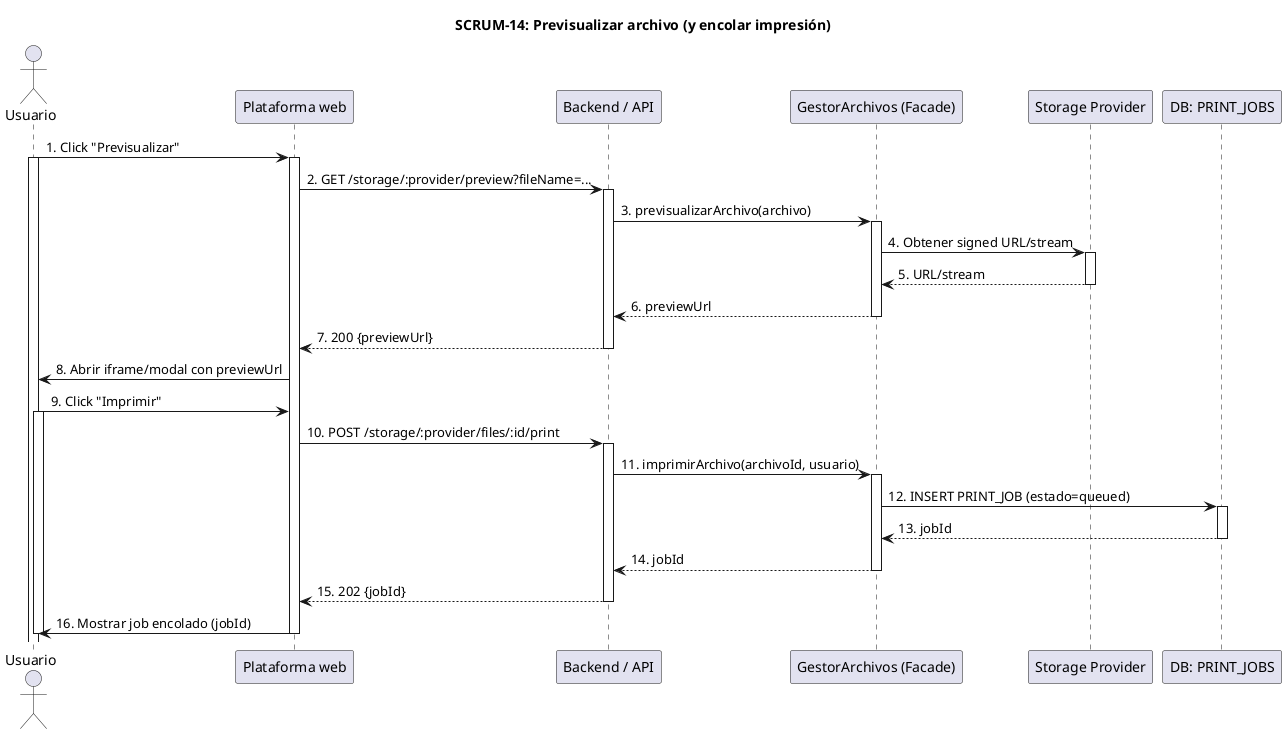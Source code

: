 @startuml SCRUM-14_Previsualizar
title SCRUM-14: Previsualizar archivo (y encolar impresión)

actor Usuario
participant "Plataforma web" as Frontend
participant "Backend / API" as Backend
participant "GestorArchivos (Facade)" as Gestor
participant "Storage Provider" as Storage
participant "DB: PRINT_JOBS" as PrintJobsDB

Usuario -> Frontend: 1. Click "Previsualizar"
activate Usuario
activate Frontend
Frontend -> Backend: 2. GET /storage/:provider/preview?fileName=...
activate Backend
Backend -> Gestor: 3. previsualizarArchivo(archivo)
activate Gestor
Gestor -> Storage: 4. Obtener signed URL/stream
activate Storage
Storage --> Gestor: 5. URL/stream
deactivate Storage
Gestor --> Backend: 6. previewUrl
deactivate Gestor
Backend --> Frontend: 7. 200 {previewUrl}
deactivate Backend
Frontend -> Usuario: 8. Abrir iframe/modal con previewUrl

' Acción adicional: usuario desea imprimir
Usuario -> Frontend: 9. Click "Imprimir"
activate Usuario
Frontend -> Backend: 10. POST /storage/:provider/files/:id/print
activate Backend
Backend -> Gestor: 11. imprimirArchivo(archivoId, usuario)
activate Gestor
Gestor -> PrintJobsDB: 12. INSERT PRINT_JOB (estado=queued)
activate PrintJobsDB
PrintJobsDB --> Gestor: 13. jobId
deactivate PrintJobsDB
Gestor --> Backend: 14. jobId
deactivate Gestor
Backend --> Frontend: 15. 202 {jobId}
deactivate Backend
Frontend -> Usuario: 16. Mostrar job encolado (jobId)
deactivate Frontend
deactivate Usuario

@enduml
